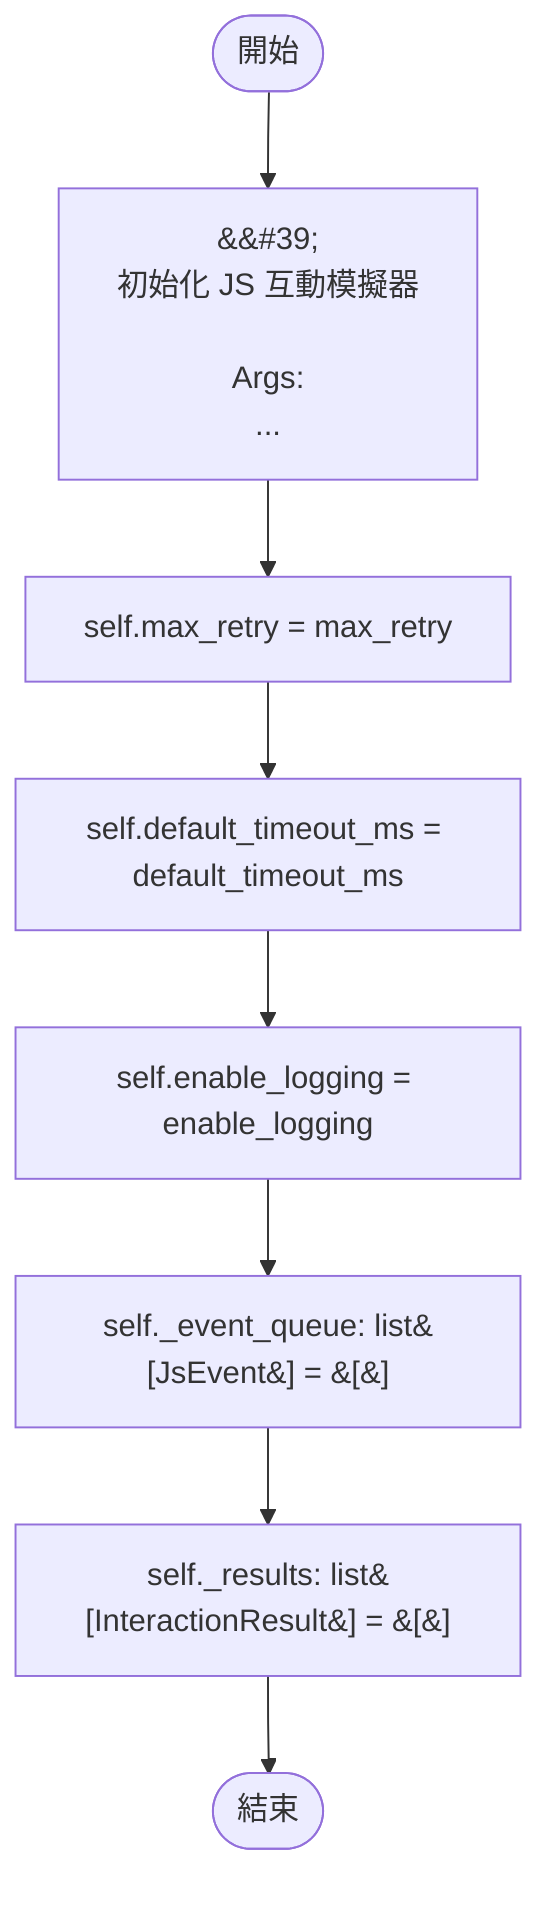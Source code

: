 flowchart TB
    n1([開始])
    n2([結束])
    n3[&amp;&#35;39;\n        初始化 JS 互動模擬器\n\n        Args:\n   ...]
    n4[self.max_retry = max_retry]
    n5[self.default_timeout_ms = default_timeout_ms]
    n6[self.enable_logging = enable_logging]
    n7[self._event_queue: list&#91;JsEvent&#93; = &#91;&#93;]
    n8[self._results: list&#91;InteractionResult&#93; = &#91;&#93;]
    n1 --> n3
    n3 --> n4
    n4 --> n5
    n5 --> n6
    n6 --> n7
    n7 --> n8
    n8 --> n2